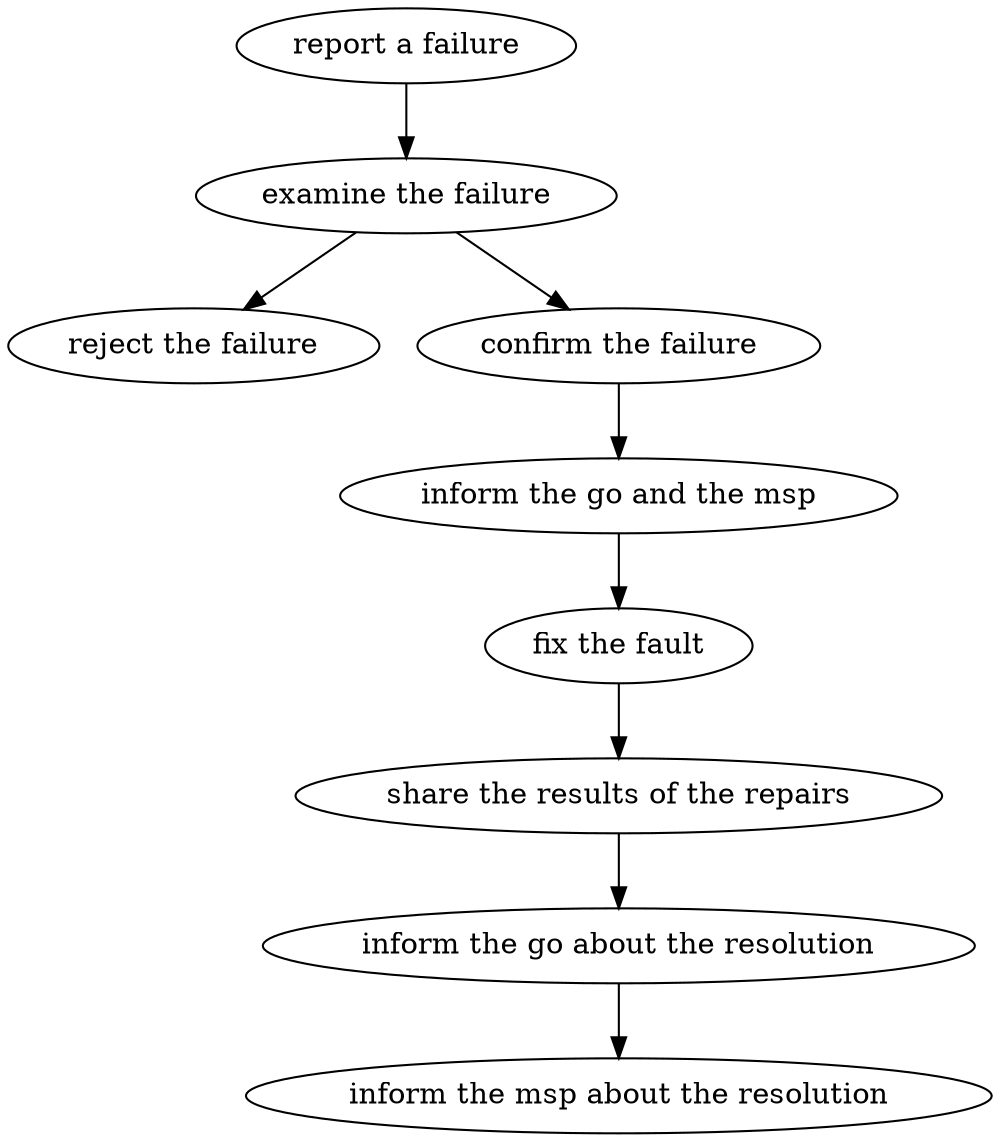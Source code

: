 strict digraph "doc-10.10" {
	graph [name="doc-10.10"];
	"report a failure"	[attrs="{'type': 'Activity', 'label': 'report a failure'}"];
	"examine the failure"	[attrs="{'type': 'Activity', 'label': 'examine the failure'}"];
	"report a failure" -> "examine the failure"	[attrs="{'type': 'flow', 'label': 'flow'}"];
	"reject the failure"	[attrs="{'type': 'Activity', 'label': 'reject the failure'}"];
	"examine the failure" -> "reject the failure"	[attrs="{'type': 'flow', 'label': 'flow'}"];
	"confirm the failure"	[attrs="{'type': 'Activity', 'label': 'confirm the failure'}"];
	"examine the failure" -> "confirm the failure"	[attrs="{'type': 'flow', 'label': 'flow'}"];
	"inform the go and the msp"	[attrs="{'type': 'Activity', 'label': 'inform the go and the msp'}"];
	"confirm the failure" -> "inform the go and the msp"	[attrs="{'type': 'flow', 'label': 'flow'}"];
	"fix the fault"	[attrs="{'type': 'Activity', 'label': 'fix the fault'}"];
	"inform the go and the msp" -> "fix the fault"	[attrs="{'type': 'flow', 'label': 'flow'}"];
	"share the results of the repairs"	[attrs="{'type': 'Activity', 'label': 'share the results of the repairs'}"];
	"fix the fault" -> "share the results of the repairs"	[attrs="{'type': 'flow', 'label': 'flow'}"];
	"inform the go about the resolution"	[attrs="{'type': 'Activity', 'label': 'inform the go about the resolution'}"];
	"share the results of the repairs" -> "inform the go about the resolution"	[attrs="{'type': 'flow', 'label': 'flow'}"];
	"inform the msp about the resolution"	[attrs="{'type': 'Activity', 'label': 'inform the msp about the resolution'}"];
	"inform the go about the resolution" -> "inform the msp about the resolution"	[attrs="{'type': 'flow', 'label': 'flow'}"];
}
